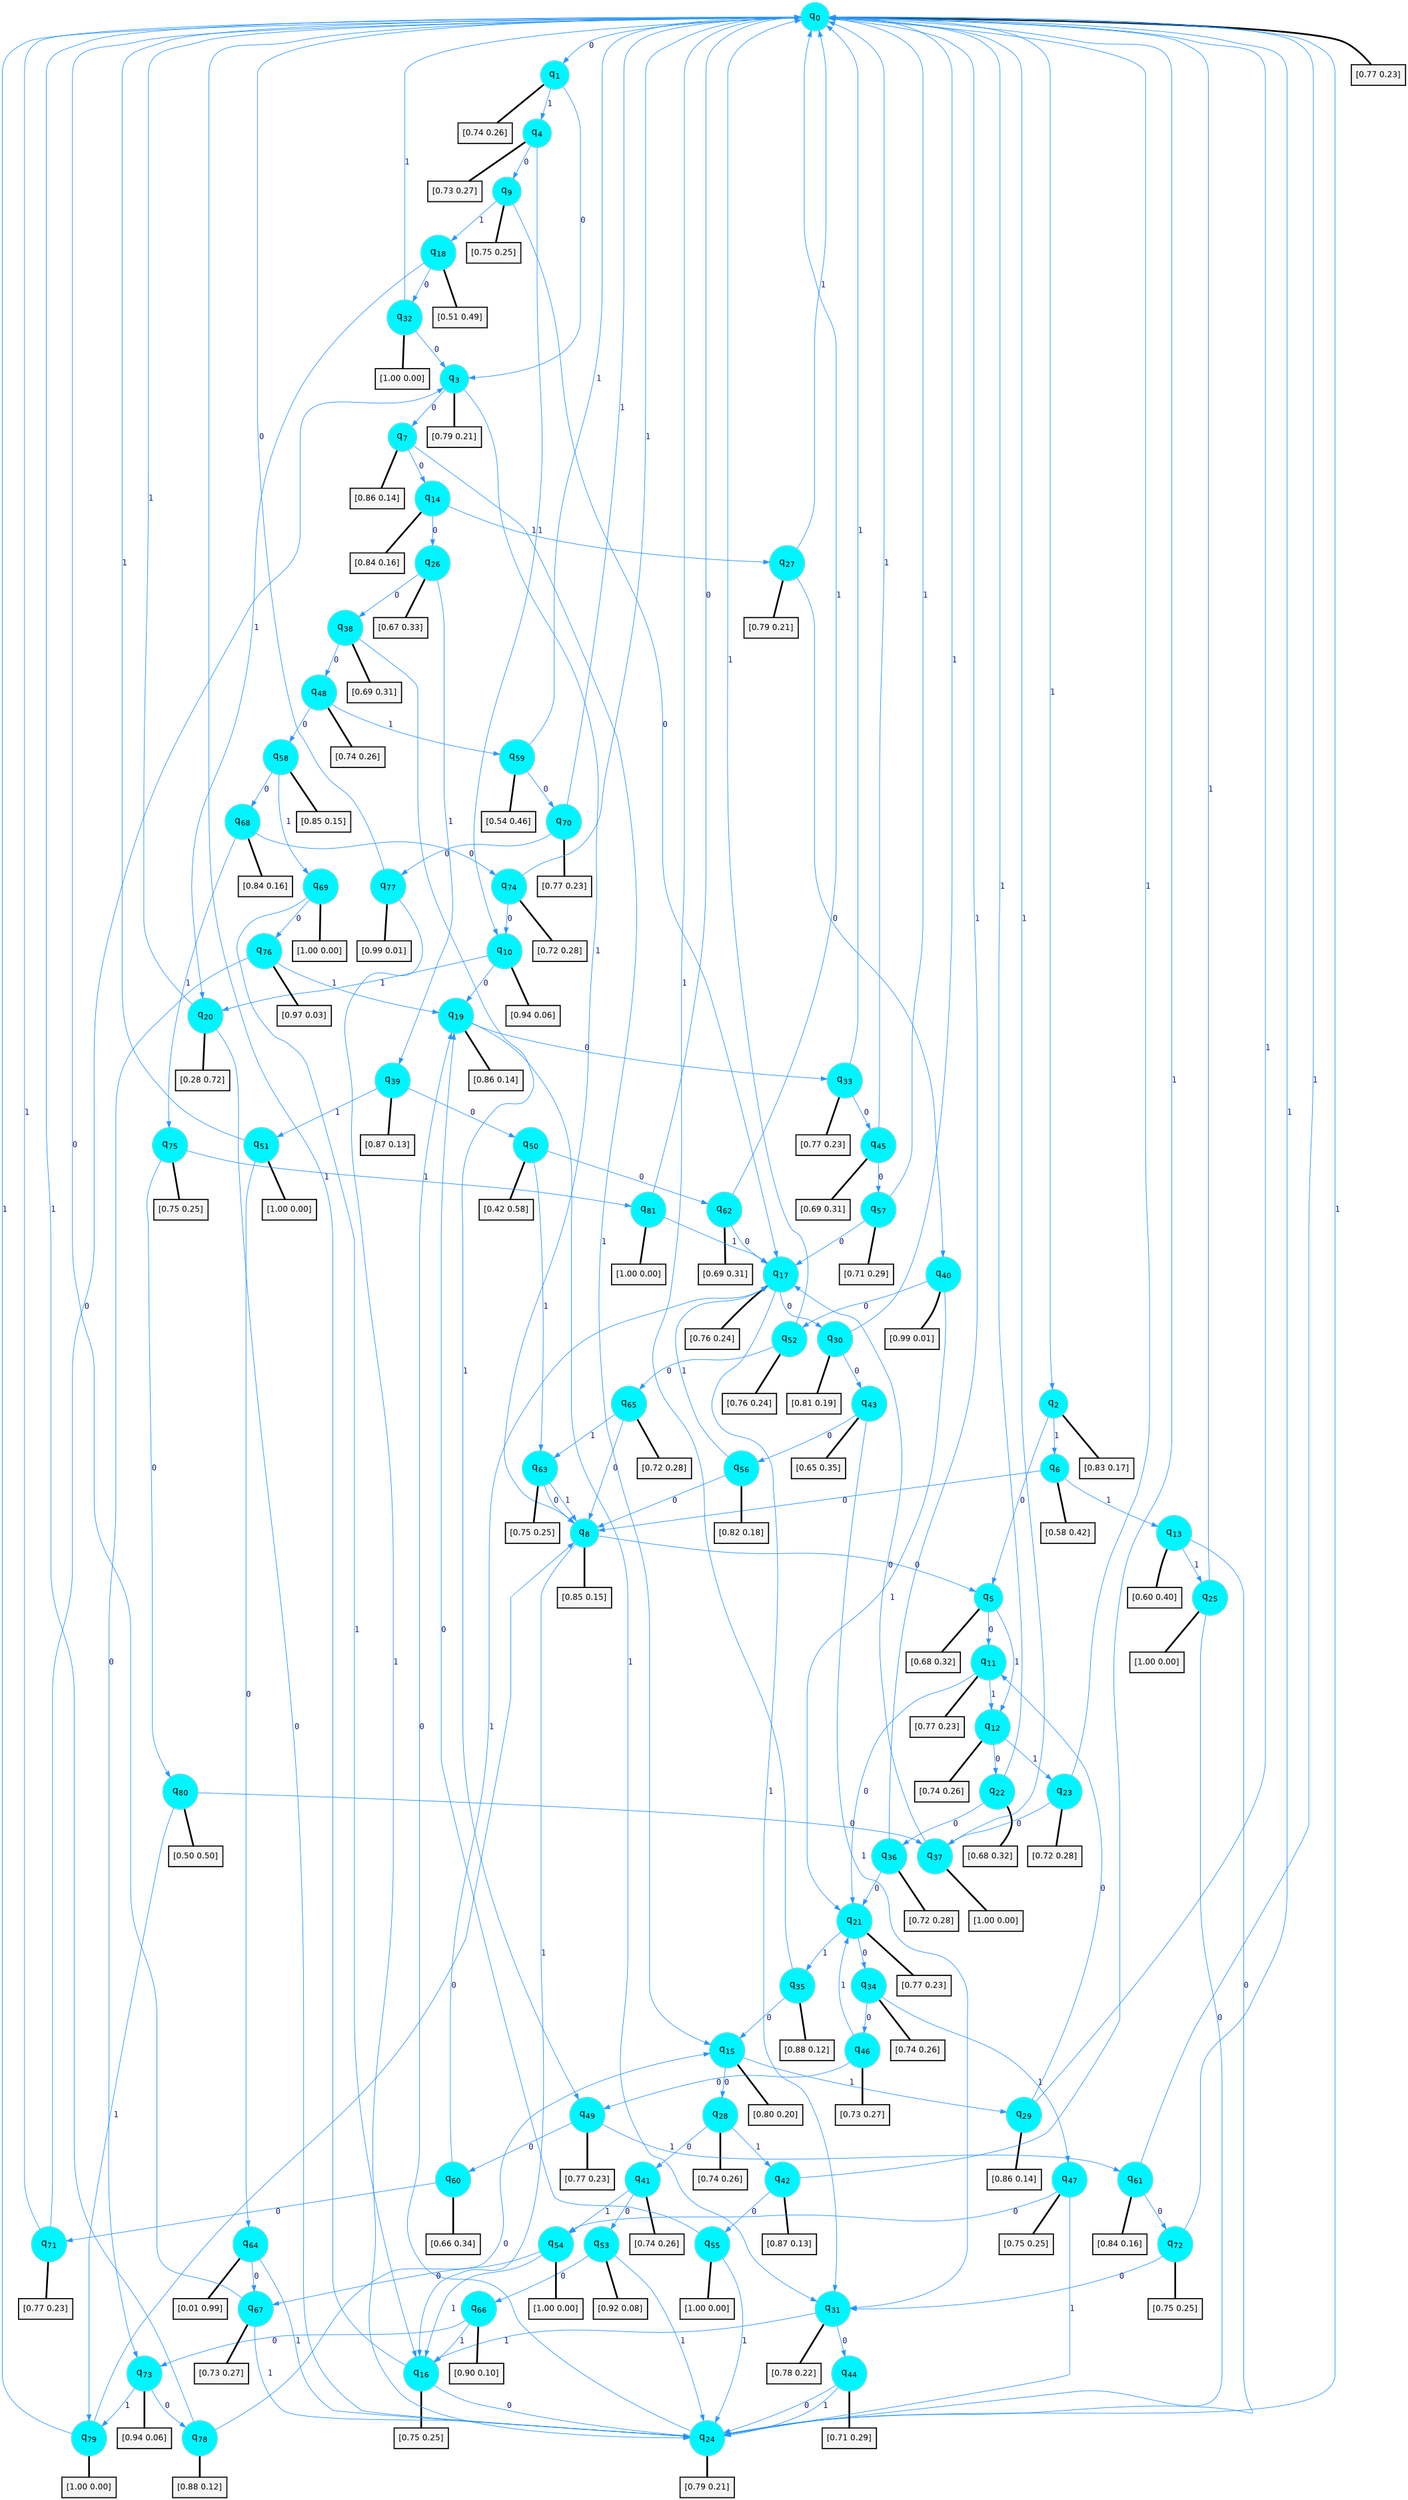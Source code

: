 digraph G {
graph [
bgcolor=transparent, dpi=300, rankdir=TD, size="40,25"];
node [
color=gray, fillcolor=turquoise1, fontcolor=black, fontname=Helvetica, fontsize=16, fontweight=bold, shape=circle, style=filled];
edge [
arrowsize=1, color=dodgerblue1, fontcolor=midnightblue, fontname=courier, fontweight=bold, penwidth=1, style=solid, weight=20];
0[label=<q<SUB>0</SUB>>];
1[label=<q<SUB>1</SUB>>];
2[label=<q<SUB>2</SUB>>];
3[label=<q<SUB>3</SUB>>];
4[label=<q<SUB>4</SUB>>];
5[label=<q<SUB>5</SUB>>];
6[label=<q<SUB>6</SUB>>];
7[label=<q<SUB>7</SUB>>];
8[label=<q<SUB>8</SUB>>];
9[label=<q<SUB>9</SUB>>];
10[label=<q<SUB>10</SUB>>];
11[label=<q<SUB>11</SUB>>];
12[label=<q<SUB>12</SUB>>];
13[label=<q<SUB>13</SUB>>];
14[label=<q<SUB>14</SUB>>];
15[label=<q<SUB>15</SUB>>];
16[label=<q<SUB>16</SUB>>];
17[label=<q<SUB>17</SUB>>];
18[label=<q<SUB>18</SUB>>];
19[label=<q<SUB>19</SUB>>];
20[label=<q<SUB>20</SUB>>];
21[label=<q<SUB>21</SUB>>];
22[label=<q<SUB>22</SUB>>];
23[label=<q<SUB>23</SUB>>];
24[label=<q<SUB>24</SUB>>];
25[label=<q<SUB>25</SUB>>];
26[label=<q<SUB>26</SUB>>];
27[label=<q<SUB>27</SUB>>];
28[label=<q<SUB>28</SUB>>];
29[label=<q<SUB>29</SUB>>];
30[label=<q<SUB>30</SUB>>];
31[label=<q<SUB>31</SUB>>];
32[label=<q<SUB>32</SUB>>];
33[label=<q<SUB>33</SUB>>];
34[label=<q<SUB>34</SUB>>];
35[label=<q<SUB>35</SUB>>];
36[label=<q<SUB>36</SUB>>];
37[label=<q<SUB>37</SUB>>];
38[label=<q<SUB>38</SUB>>];
39[label=<q<SUB>39</SUB>>];
40[label=<q<SUB>40</SUB>>];
41[label=<q<SUB>41</SUB>>];
42[label=<q<SUB>42</SUB>>];
43[label=<q<SUB>43</SUB>>];
44[label=<q<SUB>44</SUB>>];
45[label=<q<SUB>45</SUB>>];
46[label=<q<SUB>46</SUB>>];
47[label=<q<SUB>47</SUB>>];
48[label=<q<SUB>48</SUB>>];
49[label=<q<SUB>49</SUB>>];
50[label=<q<SUB>50</SUB>>];
51[label=<q<SUB>51</SUB>>];
52[label=<q<SUB>52</SUB>>];
53[label=<q<SUB>53</SUB>>];
54[label=<q<SUB>54</SUB>>];
55[label=<q<SUB>55</SUB>>];
56[label=<q<SUB>56</SUB>>];
57[label=<q<SUB>57</SUB>>];
58[label=<q<SUB>58</SUB>>];
59[label=<q<SUB>59</SUB>>];
60[label=<q<SUB>60</SUB>>];
61[label=<q<SUB>61</SUB>>];
62[label=<q<SUB>62</SUB>>];
63[label=<q<SUB>63</SUB>>];
64[label=<q<SUB>64</SUB>>];
65[label=<q<SUB>65</SUB>>];
66[label=<q<SUB>66</SUB>>];
67[label=<q<SUB>67</SUB>>];
68[label=<q<SUB>68</SUB>>];
69[label=<q<SUB>69</SUB>>];
70[label=<q<SUB>70</SUB>>];
71[label=<q<SUB>71</SUB>>];
72[label=<q<SUB>72</SUB>>];
73[label=<q<SUB>73</SUB>>];
74[label=<q<SUB>74</SUB>>];
75[label=<q<SUB>75</SUB>>];
76[label=<q<SUB>76</SUB>>];
77[label=<q<SUB>77</SUB>>];
78[label=<q<SUB>78</SUB>>];
79[label=<q<SUB>79</SUB>>];
80[label=<q<SUB>80</SUB>>];
81[label=<q<SUB>81</SUB>>];
82[label="[0.77 0.23]", shape=box,fontcolor=black, fontname=Helvetica, fontsize=14, penwidth=2, fillcolor=whitesmoke,color=black];
83[label="[0.74 0.26]", shape=box,fontcolor=black, fontname=Helvetica, fontsize=14, penwidth=2, fillcolor=whitesmoke,color=black];
84[label="[0.83 0.17]", shape=box,fontcolor=black, fontname=Helvetica, fontsize=14, penwidth=2, fillcolor=whitesmoke,color=black];
85[label="[0.79 0.21]", shape=box,fontcolor=black, fontname=Helvetica, fontsize=14, penwidth=2, fillcolor=whitesmoke,color=black];
86[label="[0.73 0.27]", shape=box,fontcolor=black, fontname=Helvetica, fontsize=14, penwidth=2, fillcolor=whitesmoke,color=black];
87[label="[0.68 0.32]", shape=box,fontcolor=black, fontname=Helvetica, fontsize=14, penwidth=2, fillcolor=whitesmoke,color=black];
88[label="[0.58 0.42]", shape=box,fontcolor=black, fontname=Helvetica, fontsize=14, penwidth=2, fillcolor=whitesmoke,color=black];
89[label="[0.86 0.14]", shape=box,fontcolor=black, fontname=Helvetica, fontsize=14, penwidth=2, fillcolor=whitesmoke,color=black];
90[label="[0.85 0.15]", shape=box,fontcolor=black, fontname=Helvetica, fontsize=14, penwidth=2, fillcolor=whitesmoke,color=black];
91[label="[0.75 0.25]", shape=box,fontcolor=black, fontname=Helvetica, fontsize=14, penwidth=2, fillcolor=whitesmoke,color=black];
92[label="[0.94 0.06]", shape=box,fontcolor=black, fontname=Helvetica, fontsize=14, penwidth=2, fillcolor=whitesmoke,color=black];
93[label="[0.77 0.23]", shape=box,fontcolor=black, fontname=Helvetica, fontsize=14, penwidth=2, fillcolor=whitesmoke,color=black];
94[label="[0.74 0.26]", shape=box,fontcolor=black, fontname=Helvetica, fontsize=14, penwidth=2, fillcolor=whitesmoke,color=black];
95[label="[0.60 0.40]", shape=box,fontcolor=black, fontname=Helvetica, fontsize=14, penwidth=2, fillcolor=whitesmoke,color=black];
96[label="[0.84 0.16]", shape=box,fontcolor=black, fontname=Helvetica, fontsize=14, penwidth=2, fillcolor=whitesmoke,color=black];
97[label="[0.80 0.20]", shape=box,fontcolor=black, fontname=Helvetica, fontsize=14, penwidth=2, fillcolor=whitesmoke,color=black];
98[label="[0.75 0.25]", shape=box,fontcolor=black, fontname=Helvetica, fontsize=14, penwidth=2, fillcolor=whitesmoke,color=black];
99[label="[0.76 0.24]", shape=box,fontcolor=black, fontname=Helvetica, fontsize=14, penwidth=2, fillcolor=whitesmoke,color=black];
100[label="[0.51 0.49]", shape=box,fontcolor=black, fontname=Helvetica, fontsize=14, penwidth=2, fillcolor=whitesmoke,color=black];
101[label="[0.86 0.14]", shape=box,fontcolor=black, fontname=Helvetica, fontsize=14, penwidth=2, fillcolor=whitesmoke,color=black];
102[label="[0.28 0.72]", shape=box,fontcolor=black, fontname=Helvetica, fontsize=14, penwidth=2, fillcolor=whitesmoke,color=black];
103[label="[0.77 0.23]", shape=box,fontcolor=black, fontname=Helvetica, fontsize=14, penwidth=2, fillcolor=whitesmoke,color=black];
104[label="[0.68 0.32]", shape=box,fontcolor=black, fontname=Helvetica, fontsize=14, penwidth=2, fillcolor=whitesmoke,color=black];
105[label="[0.72 0.28]", shape=box,fontcolor=black, fontname=Helvetica, fontsize=14, penwidth=2, fillcolor=whitesmoke,color=black];
106[label="[0.79 0.21]", shape=box,fontcolor=black, fontname=Helvetica, fontsize=14, penwidth=2, fillcolor=whitesmoke,color=black];
107[label="[1.00 0.00]", shape=box,fontcolor=black, fontname=Helvetica, fontsize=14, penwidth=2, fillcolor=whitesmoke,color=black];
108[label="[0.67 0.33]", shape=box,fontcolor=black, fontname=Helvetica, fontsize=14, penwidth=2, fillcolor=whitesmoke,color=black];
109[label="[0.79 0.21]", shape=box,fontcolor=black, fontname=Helvetica, fontsize=14, penwidth=2, fillcolor=whitesmoke,color=black];
110[label="[0.74 0.26]", shape=box,fontcolor=black, fontname=Helvetica, fontsize=14, penwidth=2, fillcolor=whitesmoke,color=black];
111[label="[0.86 0.14]", shape=box,fontcolor=black, fontname=Helvetica, fontsize=14, penwidth=2, fillcolor=whitesmoke,color=black];
112[label="[0.81 0.19]", shape=box,fontcolor=black, fontname=Helvetica, fontsize=14, penwidth=2, fillcolor=whitesmoke,color=black];
113[label="[0.78 0.22]", shape=box,fontcolor=black, fontname=Helvetica, fontsize=14, penwidth=2, fillcolor=whitesmoke,color=black];
114[label="[1.00 0.00]", shape=box,fontcolor=black, fontname=Helvetica, fontsize=14, penwidth=2, fillcolor=whitesmoke,color=black];
115[label="[0.77 0.23]", shape=box,fontcolor=black, fontname=Helvetica, fontsize=14, penwidth=2, fillcolor=whitesmoke,color=black];
116[label="[0.74 0.26]", shape=box,fontcolor=black, fontname=Helvetica, fontsize=14, penwidth=2, fillcolor=whitesmoke,color=black];
117[label="[0.88 0.12]", shape=box,fontcolor=black, fontname=Helvetica, fontsize=14, penwidth=2, fillcolor=whitesmoke,color=black];
118[label="[0.72 0.28]", shape=box,fontcolor=black, fontname=Helvetica, fontsize=14, penwidth=2, fillcolor=whitesmoke,color=black];
119[label="[1.00 0.00]", shape=box,fontcolor=black, fontname=Helvetica, fontsize=14, penwidth=2, fillcolor=whitesmoke,color=black];
120[label="[0.69 0.31]", shape=box,fontcolor=black, fontname=Helvetica, fontsize=14, penwidth=2, fillcolor=whitesmoke,color=black];
121[label="[0.87 0.13]", shape=box,fontcolor=black, fontname=Helvetica, fontsize=14, penwidth=2, fillcolor=whitesmoke,color=black];
122[label="[0.99 0.01]", shape=box,fontcolor=black, fontname=Helvetica, fontsize=14, penwidth=2, fillcolor=whitesmoke,color=black];
123[label="[0.74 0.26]", shape=box,fontcolor=black, fontname=Helvetica, fontsize=14, penwidth=2, fillcolor=whitesmoke,color=black];
124[label="[0.87 0.13]", shape=box,fontcolor=black, fontname=Helvetica, fontsize=14, penwidth=2, fillcolor=whitesmoke,color=black];
125[label="[0.65 0.35]", shape=box,fontcolor=black, fontname=Helvetica, fontsize=14, penwidth=2, fillcolor=whitesmoke,color=black];
126[label="[0.71 0.29]", shape=box,fontcolor=black, fontname=Helvetica, fontsize=14, penwidth=2, fillcolor=whitesmoke,color=black];
127[label="[0.69 0.31]", shape=box,fontcolor=black, fontname=Helvetica, fontsize=14, penwidth=2, fillcolor=whitesmoke,color=black];
128[label="[0.73 0.27]", shape=box,fontcolor=black, fontname=Helvetica, fontsize=14, penwidth=2, fillcolor=whitesmoke,color=black];
129[label="[0.75 0.25]", shape=box,fontcolor=black, fontname=Helvetica, fontsize=14, penwidth=2, fillcolor=whitesmoke,color=black];
130[label="[0.74 0.26]", shape=box,fontcolor=black, fontname=Helvetica, fontsize=14, penwidth=2, fillcolor=whitesmoke,color=black];
131[label="[0.77 0.23]", shape=box,fontcolor=black, fontname=Helvetica, fontsize=14, penwidth=2, fillcolor=whitesmoke,color=black];
132[label="[0.42 0.58]", shape=box,fontcolor=black, fontname=Helvetica, fontsize=14, penwidth=2, fillcolor=whitesmoke,color=black];
133[label="[1.00 0.00]", shape=box,fontcolor=black, fontname=Helvetica, fontsize=14, penwidth=2, fillcolor=whitesmoke,color=black];
134[label="[0.76 0.24]", shape=box,fontcolor=black, fontname=Helvetica, fontsize=14, penwidth=2, fillcolor=whitesmoke,color=black];
135[label="[0.92 0.08]", shape=box,fontcolor=black, fontname=Helvetica, fontsize=14, penwidth=2, fillcolor=whitesmoke,color=black];
136[label="[1.00 0.00]", shape=box,fontcolor=black, fontname=Helvetica, fontsize=14, penwidth=2, fillcolor=whitesmoke,color=black];
137[label="[1.00 0.00]", shape=box,fontcolor=black, fontname=Helvetica, fontsize=14, penwidth=2, fillcolor=whitesmoke,color=black];
138[label="[0.82 0.18]", shape=box,fontcolor=black, fontname=Helvetica, fontsize=14, penwidth=2, fillcolor=whitesmoke,color=black];
139[label="[0.71 0.29]", shape=box,fontcolor=black, fontname=Helvetica, fontsize=14, penwidth=2, fillcolor=whitesmoke,color=black];
140[label="[0.85 0.15]", shape=box,fontcolor=black, fontname=Helvetica, fontsize=14, penwidth=2, fillcolor=whitesmoke,color=black];
141[label="[0.54 0.46]", shape=box,fontcolor=black, fontname=Helvetica, fontsize=14, penwidth=2, fillcolor=whitesmoke,color=black];
142[label="[0.66 0.34]", shape=box,fontcolor=black, fontname=Helvetica, fontsize=14, penwidth=2, fillcolor=whitesmoke,color=black];
143[label="[0.84 0.16]", shape=box,fontcolor=black, fontname=Helvetica, fontsize=14, penwidth=2, fillcolor=whitesmoke,color=black];
144[label="[0.69 0.31]", shape=box,fontcolor=black, fontname=Helvetica, fontsize=14, penwidth=2, fillcolor=whitesmoke,color=black];
145[label="[0.75 0.25]", shape=box,fontcolor=black, fontname=Helvetica, fontsize=14, penwidth=2, fillcolor=whitesmoke,color=black];
146[label="[0.01 0.99]", shape=box,fontcolor=black, fontname=Helvetica, fontsize=14, penwidth=2, fillcolor=whitesmoke,color=black];
147[label="[0.72 0.28]", shape=box,fontcolor=black, fontname=Helvetica, fontsize=14, penwidth=2, fillcolor=whitesmoke,color=black];
148[label="[0.90 0.10]", shape=box,fontcolor=black, fontname=Helvetica, fontsize=14, penwidth=2, fillcolor=whitesmoke,color=black];
149[label="[0.73 0.27]", shape=box,fontcolor=black, fontname=Helvetica, fontsize=14, penwidth=2, fillcolor=whitesmoke,color=black];
150[label="[0.84 0.16]", shape=box,fontcolor=black, fontname=Helvetica, fontsize=14, penwidth=2, fillcolor=whitesmoke,color=black];
151[label="[1.00 0.00]", shape=box,fontcolor=black, fontname=Helvetica, fontsize=14, penwidth=2, fillcolor=whitesmoke,color=black];
152[label="[0.77 0.23]", shape=box,fontcolor=black, fontname=Helvetica, fontsize=14, penwidth=2, fillcolor=whitesmoke,color=black];
153[label="[0.77 0.23]", shape=box,fontcolor=black, fontname=Helvetica, fontsize=14, penwidth=2, fillcolor=whitesmoke,color=black];
154[label="[0.75 0.25]", shape=box,fontcolor=black, fontname=Helvetica, fontsize=14, penwidth=2, fillcolor=whitesmoke,color=black];
155[label="[0.94 0.06]", shape=box,fontcolor=black, fontname=Helvetica, fontsize=14, penwidth=2, fillcolor=whitesmoke,color=black];
156[label="[0.72 0.28]", shape=box,fontcolor=black, fontname=Helvetica, fontsize=14, penwidth=2, fillcolor=whitesmoke,color=black];
157[label="[0.75 0.25]", shape=box,fontcolor=black, fontname=Helvetica, fontsize=14, penwidth=2, fillcolor=whitesmoke,color=black];
158[label="[0.97 0.03]", shape=box,fontcolor=black, fontname=Helvetica, fontsize=14, penwidth=2, fillcolor=whitesmoke,color=black];
159[label="[0.99 0.01]", shape=box,fontcolor=black, fontname=Helvetica, fontsize=14, penwidth=2, fillcolor=whitesmoke,color=black];
160[label="[0.88 0.12]", shape=box,fontcolor=black, fontname=Helvetica, fontsize=14, penwidth=2, fillcolor=whitesmoke,color=black];
161[label="[1.00 0.00]", shape=box,fontcolor=black, fontname=Helvetica, fontsize=14, penwidth=2, fillcolor=whitesmoke,color=black];
162[label="[0.50 0.50]", shape=box,fontcolor=black, fontname=Helvetica, fontsize=14, penwidth=2, fillcolor=whitesmoke,color=black];
163[label="[1.00 0.00]", shape=box,fontcolor=black, fontname=Helvetica, fontsize=14, penwidth=2, fillcolor=whitesmoke,color=black];
0->1 [label=0];
0->2 [label=1];
0->82 [arrowhead=none, penwidth=3,color=black];
1->3 [label=0];
1->4 [label=1];
1->83 [arrowhead=none, penwidth=3,color=black];
2->5 [label=0];
2->6 [label=1];
2->84 [arrowhead=none, penwidth=3,color=black];
3->7 [label=0];
3->8 [label=1];
3->85 [arrowhead=none, penwidth=3,color=black];
4->9 [label=0];
4->10 [label=1];
4->86 [arrowhead=none, penwidth=3,color=black];
5->11 [label=0];
5->12 [label=1];
5->87 [arrowhead=none, penwidth=3,color=black];
6->8 [label=0];
6->13 [label=1];
6->88 [arrowhead=none, penwidth=3,color=black];
7->14 [label=0];
7->15 [label=1];
7->89 [arrowhead=none, penwidth=3,color=black];
8->5 [label=0];
8->16 [label=1];
8->90 [arrowhead=none, penwidth=3,color=black];
9->17 [label=0];
9->18 [label=1];
9->91 [arrowhead=none, penwidth=3,color=black];
10->19 [label=0];
10->20 [label=1];
10->92 [arrowhead=none, penwidth=3,color=black];
11->21 [label=0];
11->12 [label=1];
11->93 [arrowhead=none, penwidth=3,color=black];
12->22 [label=0];
12->23 [label=1];
12->94 [arrowhead=none, penwidth=3,color=black];
13->24 [label=0];
13->25 [label=1];
13->95 [arrowhead=none, penwidth=3,color=black];
14->26 [label=0];
14->27 [label=1];
14->96 [arrowhead=none, penwidth=3,color=black];
15->28 [label=0];
15->29 [label=1];
15->97 [arrowhead=none, penwidth=3,color=black];
16->24 [label=0];
16->0 [label=1];
16->98 [arrowhead=none, penwidth=3,color=black];
17->30 [label=0];
17->31 [label=1];
17->99 [arrowhead=none, penwidth=3,color=black];
18->32 [label=0];
18->20 [label=1];
18->100 [arrowhead=none, penwidth=3,color=black];
19->33 [label=0];
19->31 [label=1];
19->101 [arrowhead=none, penwidth=3,color=black];
20->24 [label=0];
20->0 [label=1];
20->102 [arrowhead=none, penwidth=3,color=black];
21->34 [label=0];
21->35 [label=1];
21->103 [arrowhead=none, penwidth=3,color=black];
22->36 [label=0];
22->0 [label=1];
22->104 [arrowhead=none, penwidth=3,color=black];
23->37 [label=0];
23->0 [label=1];
23->105 [arrowhead=none, penwidth=3,color=black];
24->19 [label=0];
24->0 [label=1];
24->106 [arrowhead=none, penwidth=3,color=black];
25->24 [label=0];
25->0 [label=1];
25->107 [arrowhead=none, penwidth=3,color=black];
26->38 [label=0];
26->39 [label=1];
26->108 [arrowhead=none, penwidth=3,color=black];
27->40 [label=0];
27->0 [label=1];
27->109 [arrowhead=none, penwidth=3,color=black];
28->41 [label=0];
28->42 [label=1];
28->110 [arrowhead=none, penwidth=3,color=black];
29->11 [label=0];
29->0 [label=1];
29->111 [arrowhead=none, penwidth=3,color=black];
30->43 [label=0];
30->0 [label=1];
30->112 [arrowhead=none, penwidth=3,color=black];
31->44 [label=0];
31->16 [label=1];
31->113 [arrowhead=none, penwidth=3,color=black];
32->3 [label=0];
32->0 [label=1];
32->114 [arrowhead=none, penwidth=3,color=black];
33->45 [label=0];
33->0 [label=1];
33->115 [arrowhead=none, penwidth=3,color=black];
34->46 [label=0];
34->47 [label=1];
34->116 [arrowhead=none, penwidth=3,color=black];
35->15 [label=0];
35->0 [label=1];
35->117 [arrowhead=none, penwidth=3,color=black];
36->21 [label=0];
36->0 [label=1];
36->118 [arrowhead=none, penwidth=3,color=black];
37->17 [label=0];
37->0 [label=1];
37->119 [arrowhead=none, penwidth=3,color=black];
38->48 [label=0];
38->49 [label=1];
38->120 [arrowhead=none, penwidth=3,color=black];
39->50 [label=0];
39->51 [label=1];
39->121 [arrowhead=none, penwidth=3,color=black];
40->52 [label=0];
40->21 [label=1];
40->122 [arrowhead=none, penwidth=3,color=black];
41->53 [label=0];
41->54 [label=1];
41->123 [arrowhead=none, penwidth=3,color=black];
42->55 [label=0];
42->0 [label=1];
42->124 [arrowhead=none, penwidth=3,color=black];
43->56 [label=0];
43->31 [label=1];
43->125 [arrowhead=none, penwidth=3,color=black];
44->24 [label=0];
44->24 [label=1];
44->126 [arrowhead=none, penwidth=3,color=black];
45->57 [label=0];
45->0 [label=1];
45->127 [arrowhead=none, penwidth=3,color=black];
46->49 [label=0];
46->21 [label=1];
46->128 [arrowhead=none, penwidth=3,color=black];
47->54 [label=0];
47->24 [label=1];
47->129 [arrowhead=none, penwidth=3,color=black];
48->58 [label=0];
48->59 [label=1];
48->130 [arrowhead=none, penwidth=3,color=black];
49->60 [label=0];
49->61 [label=1];
49->131 [arrowhead=none, penwidth=3,color=black];
50->62 [label=0];
50->63 [label=1];
50->132 [arrowhead=none, penwidth=3,color=black];
51->64 [label=0];
51->0 [label=1];
51->133 [arrowhead=none, penwidth=3,color=black];
52->65 [label=0];
52->0 [label=1];
52->134 [arrowhead=none, penwidth=3,color=black];
53->66 [label=0];
53->24 [label=1];
53->135 [arrowhead=none, penwidth=3,color=black];
54->67 [label=0];
54->16 [label=1];
54->136 [arrowhead=none, penwidth=3,color=black];
55->19 [label=0];
55->24 [label=1];
55->137 [arrowhead=none, penwidth=3,color=black];
56->8 [label=0];
56->17 [label=1];
56->138 [arrowhead=none, penwidth=3,color=black];
57->17 [label=0];
57->0 [label=1];
57->139 [arrowhead=none, penwidth=3,color=black];
58->68 [label=0];
58->69 [label=1];
58->140 [arrowhead=none, penwidth=3,color=black];
59->70 [label=0];
59->0 [label=1];
59->141 [arrowhead=none, penwidth=3,color=black];
60->71 [label=0];
60->17 [label=1];
60->142 [arrowhead=none, penwidth=3,color=black];
61->72 [label=0];
61->0 [label=1];
61->143 [arrowhead=none, penwidth=3,color=black];
62->17 [label=0];
62->0 [label=1];
62->144 [arrowhead=none, penwidth=3,color=black];
63->8 [label=0];
63->8 [label=1];
63->145 [arrowhead=none, penwidth=3,color=black];
64->67 [label=0];
64->24 [label=1];
64->146 [arrowhead=none, penwidth=3,color=black];
65->8 [label=0];
65->63 [label=1];
65->147 [arrowhead=none, penwidth=3,color=black];
66->73 [label=0];
66->16 [label=1];
66->148 [arrowhead=none, penwidth=3,color=black];
67->0 [label=0];
67->24 [label=1];
67->149 [arrowhead=none, penwidth=3,color=black];
68->74 [label=0];
68->75 [label=1];
68->150 [arrowhead=none, penwidth=3,color=black];
69->76 [label=0];
69->16 [label=1];
69->151 [arrowhead=none, penwidth=3,color=black];
70->77 [label=0];
70->0 [label=1];
70->152 [arrowhead=none, penwidth=3,color=black];
71->3 [label=0];
71->0 [label=1];
71->153 [arrowhead=none, penwidth=3,color=black];
72->31 [label=0];
72->0 [label=1];
72->154 [arrowhead=none, penwidth=3,color=black];
73->78 [label=0];
73->79 [label=1];
73->155 [arrowhead=none, penwidth=3,color=black];
74->10 [label=0];
74->0 [label=1];
74->156 [arrowhead=none, penwidth=3,color=black];
75->80 [label=0];
75->81 [label=1];
75->157 [arrowhead=none, penwidth=3,color=black];
76->73 [label=0];
76->19 [label=1];
76->158 [arrowhead=none, penwidth=3,color=black];
77->0 [label=0];
77->24 [label=1];
77->159 [arrowhead=none, penwidth=3,color=black];
78->15 [label=0];
78->0 [label=1];
78->160 [arrowhead=none, penwidth=3,color=black];
79->8 [label=0];
79->0 [label=1];
79->161 [arrowhead=none, penwidth=3,color=black];
80->37 [label=0];
80->79 [label=1];
80->162 [arrowhead=none, penwidth=3,color=black];
81->0 [label=0];
81->17 [label=1];
81->163 [arrowhead=none, penwidth=3,color=black];
}
